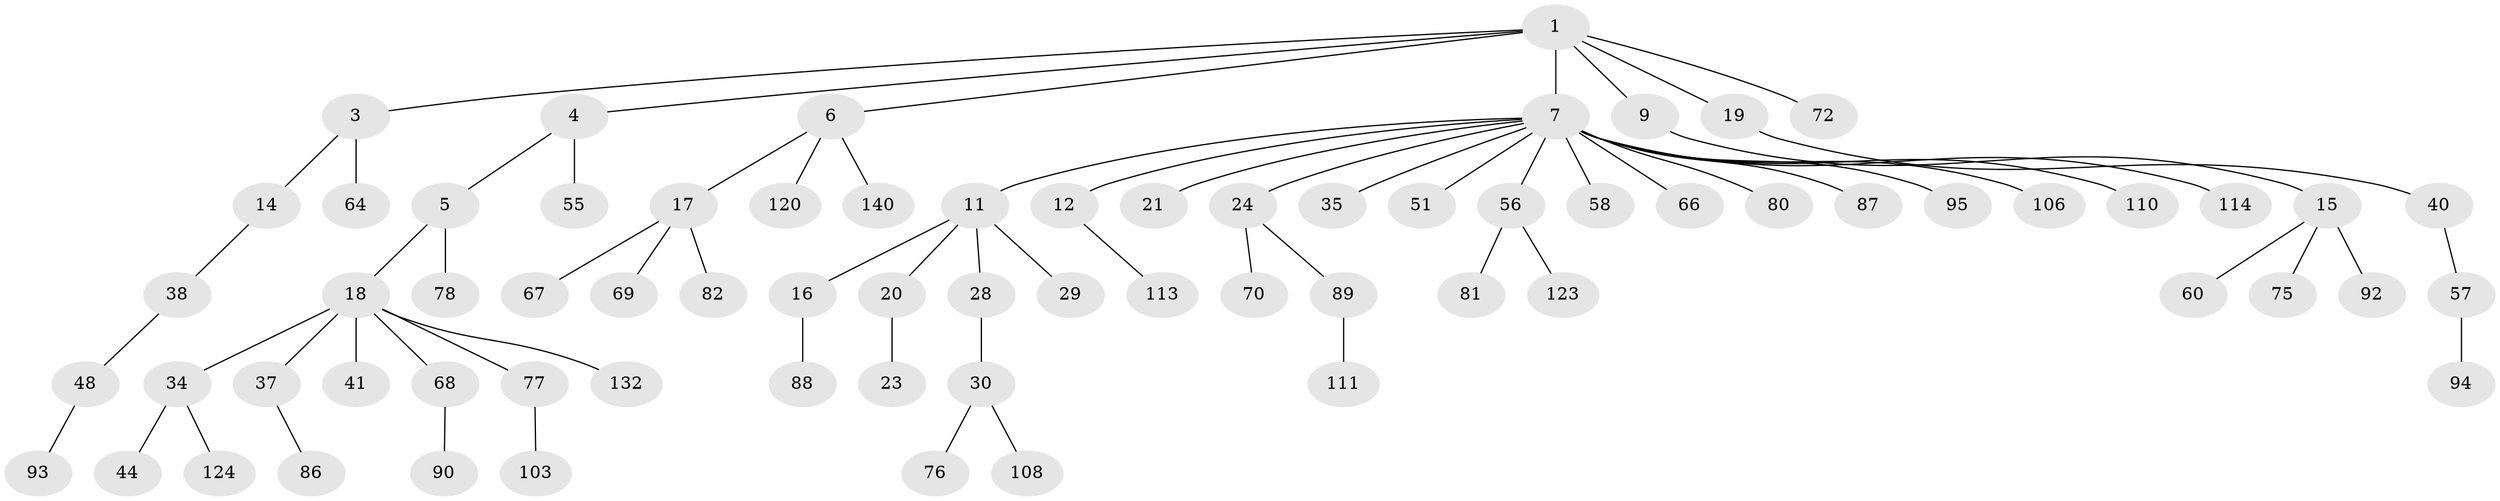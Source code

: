 // original degree distribution, {6: 0.006993006993006993, 3: 0.17482517482517482, 4: 0.06993006993006994, 9: 0.006993006993006993, 5: 0.03496503496503497, 2: 0.1958041958041958, 1: 0.5104895104895105}
// Generated by graph-tools (version 1.1) at 2025/15/03/09/25 04:15:23]
// undirected, 71 vertices, 70 edges
graph export_dot {
graph [start="1"]
  node [color=gray90,style=filled];
  1 [super="+2"];
  3;
  4;
  5 [super="+10+96"];
  6;
  7 [super="+102+119+8+13+49"];
  9 [super="+22"];
  11;
  12 [super="+74+25"];
  14;
  15 [super="+61+50+63"];
  16 [super="+73"];
  17 [super="+122+45+59"];
  18 [super="+33+109+26"];
  19 [super="+127"];
  20 [super="+27"];
  21 [super="+133"];
  23 [super="+105"];
  24 [super="+43+83"];
  28 [super="+79"];
  29;
  30;
  34;
  35 [super="+42+46"];
  37 [super="+65+116"];
  38 [super="+97"];
  40 [super="+47"];
  41;
  44;
  48 [super="+100+53"];
  51;
  55;
  56;
  57;
  58;
  60;
  64 [super="+121"];
  66;
  67;
  68;
  69 [super="+71+91+130"];
  70;
  72 [super="+115"];
  75 [super="+135+98"];
  76;
  77;
  78;
  80;
  81;
  82 [super="+126"];
  86 [super="+107"];
  87;
  88;
  89;
  90;
  92;
  93;
  94 [super="+118"];
  95;
  103;
  106 [super="+112"];
  108;
  110;
  111;
  113;
  114;
  120;
  123;
  124;
  132;
  140;
  1 -- 3;
  1 -- 6;
  1 -- 7;
  1 -- 9;
  1 -- 72;
  1 -- 19;
  1 -- 4;
  3 -- 14;
  3 -- 64;
  4 -- 5;
  4 -- 55;
  5 -- 18;
  5 -- 78;
  6 -- 17;
  6 -- 120;
  6 -- 140;
  7 -- 11;
  7 -- 12;
  7 -- 66;
  7 -- 114;
  7 -- 21;
  7 -- 24;
  7 -- 110;
  7 -- 80;
  7 -- 35;
  7 -- 51;
  7 -- 87;
  7 -- 56;
  7 -- 106;
  7 -- 58;
  7 -- 95;
  9 -- 15;
  11 -- 16;
  11 -- 20;
  11 -- 28;
  11 -- 29;
  12 -- 113;
  14 -- 38;
  15 -- 75;
  15 -- 60;
  15 -- 92;
  16 -- 88;
  17 -- 82;
  17 -- 67;
  17 -- 69;
  18 -- 41;
  18 -- 68;
  18 -- 34;
  18 -- 132;
  18 -- 37;
  18 -- 77;
  19 -- 40;
  20 -- 23;
  24 -- 70;
  24 -- 89;
  28 -- 30;
  30 -- 76;
  30 -- 108;
  34 -- 44;
  34 -- 124;
  37 -- 86;
  38 -- 48;
  40 -- 57;
  48 -- 93;
  56 -- 81;
  56 -- 123;
  57 -- 94;
  68 -- 90;
  77 -- 103;
  89 -- 111;
}
